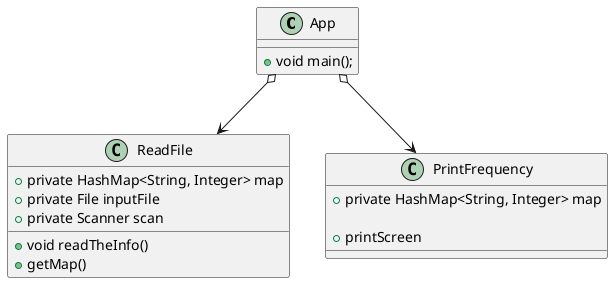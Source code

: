 @startuml

'App takes in inputs'
class App
{
    +void main();
}

'Reads the input file and access it's data'
class ReadFile
{
    'Attributes'
    +private HashMap<String, Integer> map
    +private File inputFile
    +private Scanner scan

    'Functions'
    +void readTheInfo()
    +getMap()
}

'Prints the output as well as counts the frequency'
class PrintFrequency
{
    'Attributes'
    +private HashMap<String, Integer> map

    'Functions'
    +printScreen
}

App o--> ReadFile
App o--> PrintFrequency
@enduml